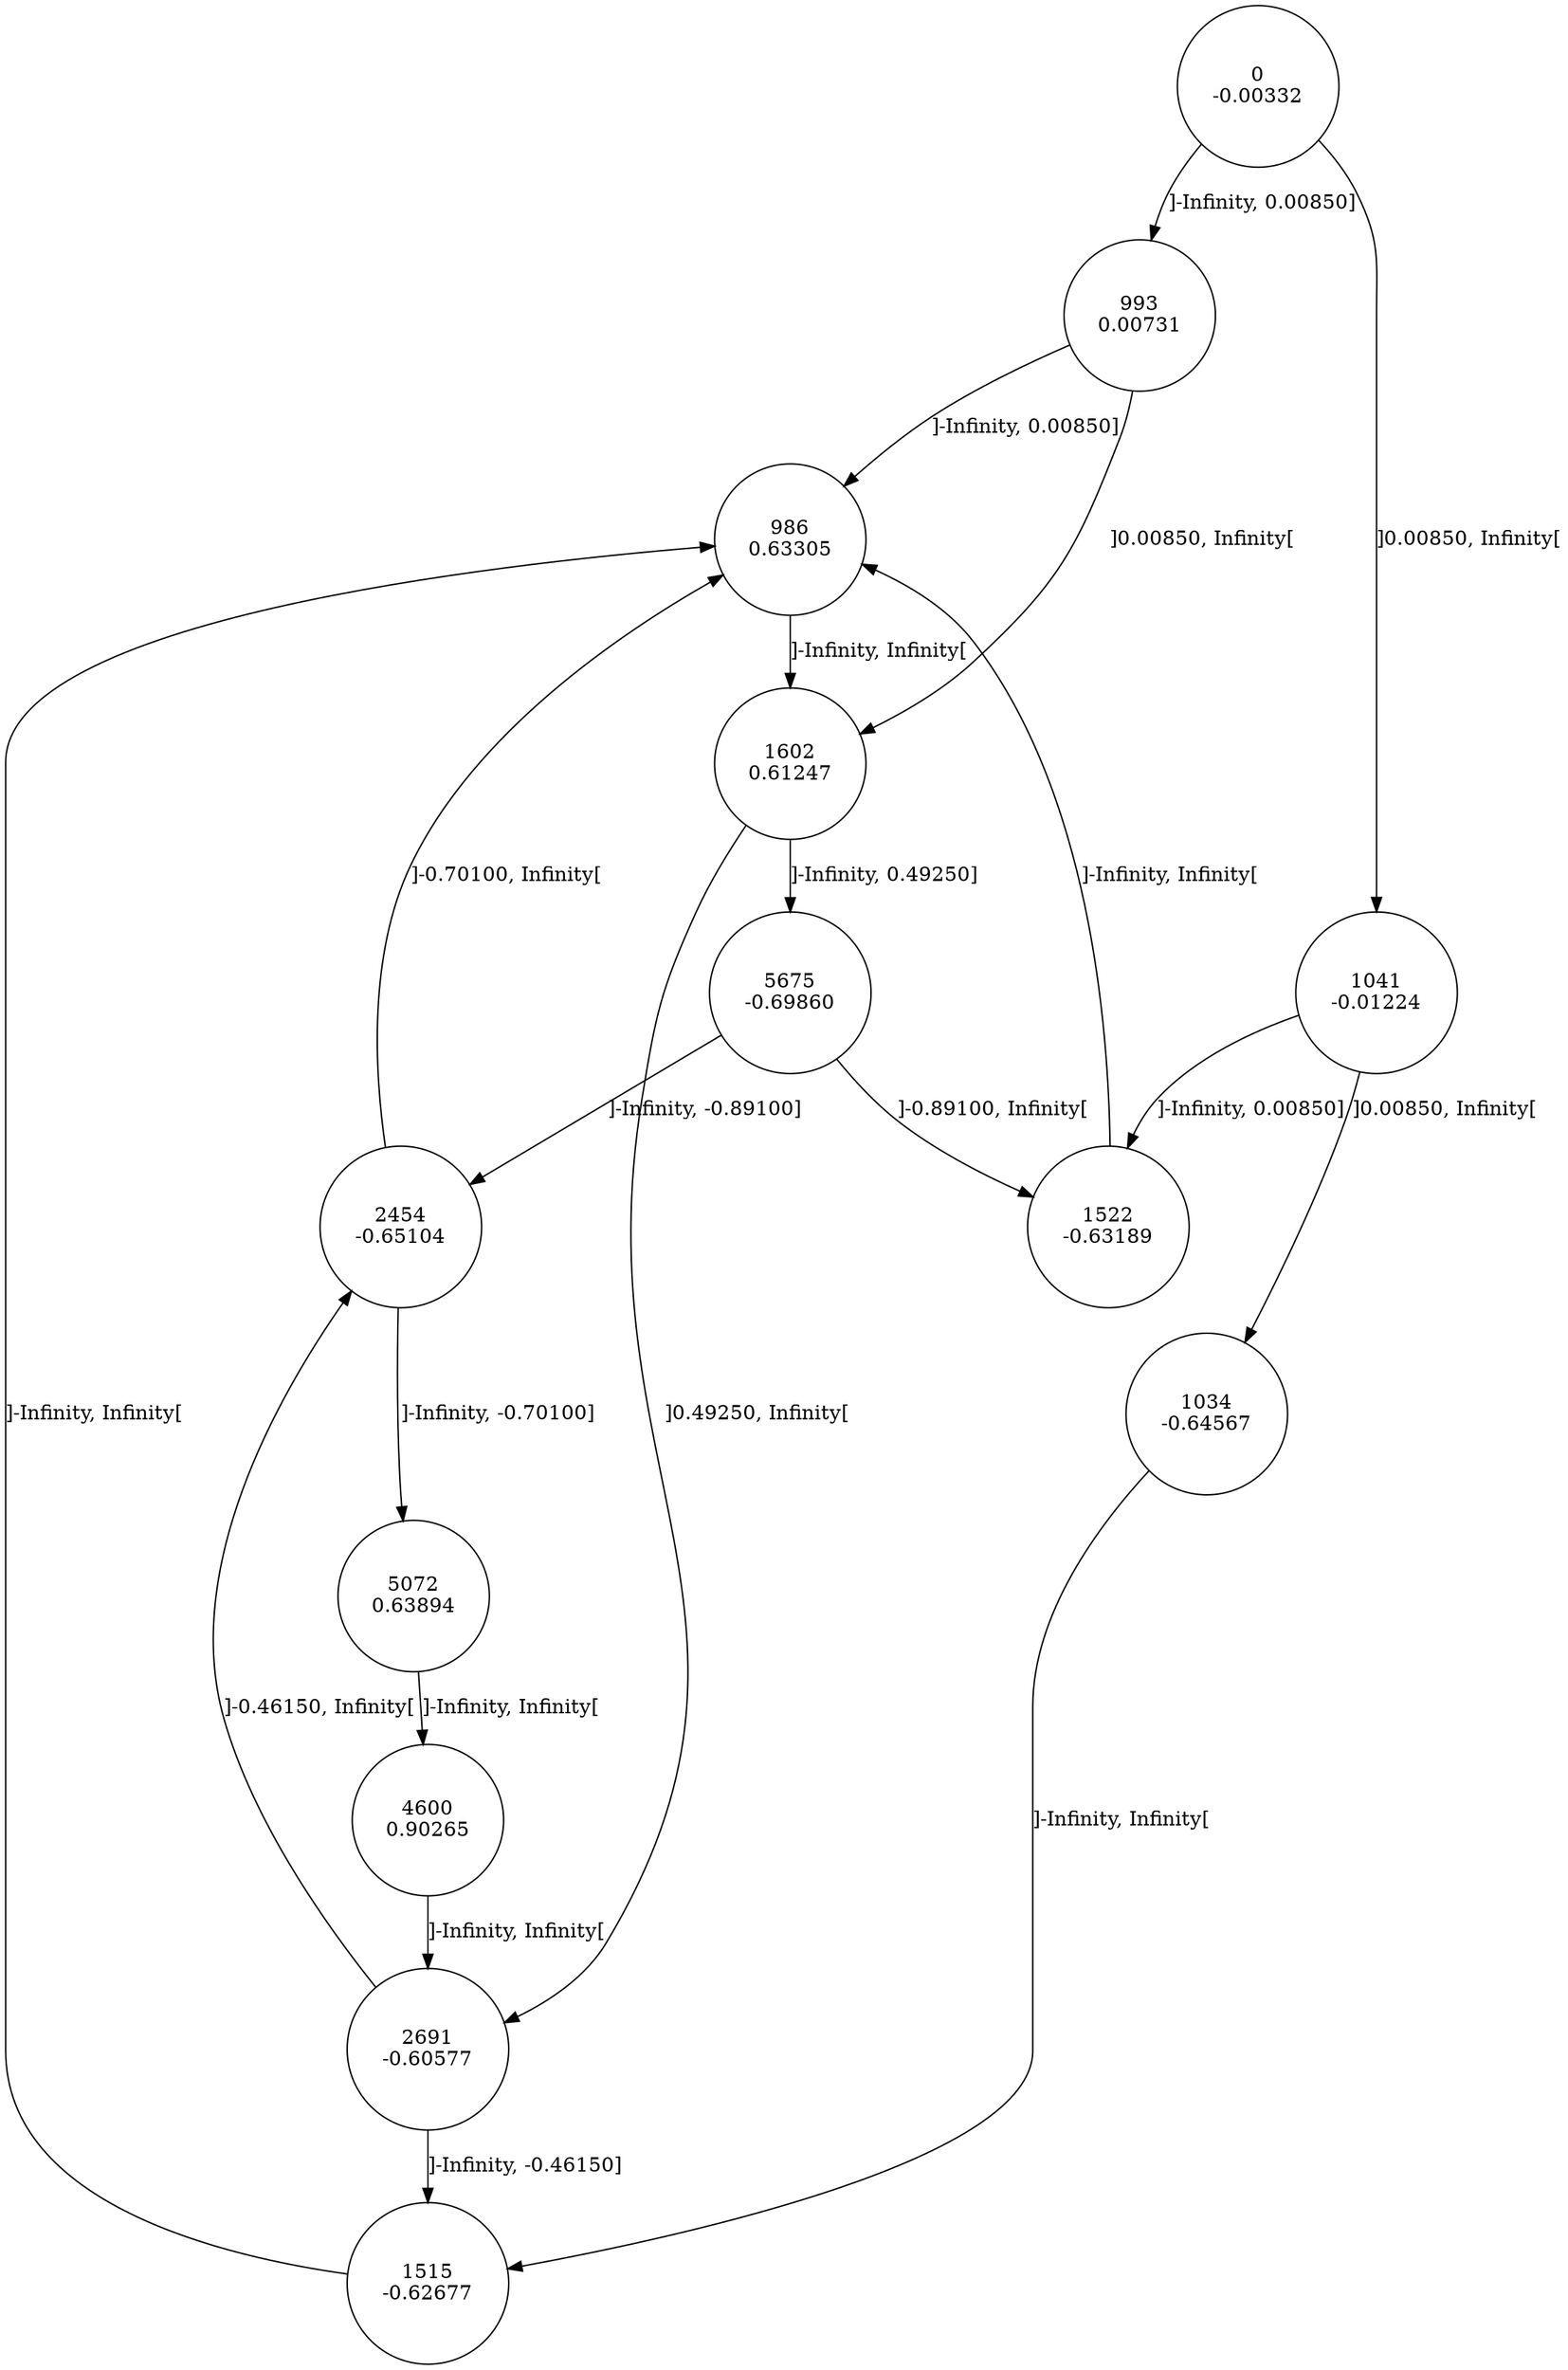 digraph DFA {
0 [shape=circle, label="0\n-0.00332"];
	0 -> 993 [label="]-Infinity, 0.00850]"];
	0 -> 1041 [label="]0.00850, Infinity["];
1041 [shape=circle, label="1041\n-0.01224"];
	1041 -> 1522 [label="]-Infinity, 0.00850]"];
	1041 -> 1034 [label="]0.00850, Infinity["];
1034 [shape=circle, label="1034\n-0.64567"];
	1034 -> 1515 [label="]-Infinity, Infinity["];
1515 [shape=circle, label="1515\n-0.62677"];
	1515 -> 986 [label="]-Infinity, Infinity["];
986 [shape=circle, label="986\n0.63305"];
	986 -> 1602 [label="]-Infinity, Infinity["];
1602 [shape=circle, label="1602\n0.61247"];
	1602 -> 5675 [label="]-Infinity, 0.49250]"];
	1602 -> 2691 [label="]0.49250, Infinity["];
2691 [shape=circle, label="2691\n-0.60577"];
	2691 -> 1515 [label="]-Infinity, -0.46150]"];
	2691 -> 2454 [label="]-0.46150, Infinity["];
2454 [shape=circle, label="2454\n-0.65104"];
	2454 -> 5072 [label="]-Infinity, -0.70100]"];
	2454 -> 986 [label="]-0.70100, Infinity["];
5072 [shape=circle, label="5072\n0.63894"];
	5072 -> 4600 [label="]-Infinity, Infinity["];
4600 [shape=circle, label="4600\n0.90265"];
	4600 -> 2691 [label="]-Infinity, Infinity["];
5675 [shape=circle, label="5675\n-0.69860"];
	5675 -> 2454 [label="]-Infinity, -0.89100]"];
	5675 -> 1522 [label="]-0.89100, Infinity["];
1522 [shape=circle, label="1522\n-0.63189"];
	1522 -> 986 [label="]-Infinity, Infinity["];
993 [shape=circle, label="993\n0.00731"];
	993 -> 986 [label="]-Infinity, 0.00850]"];
	993 -> 1602 [label="]0.00850, Infinity["];
}